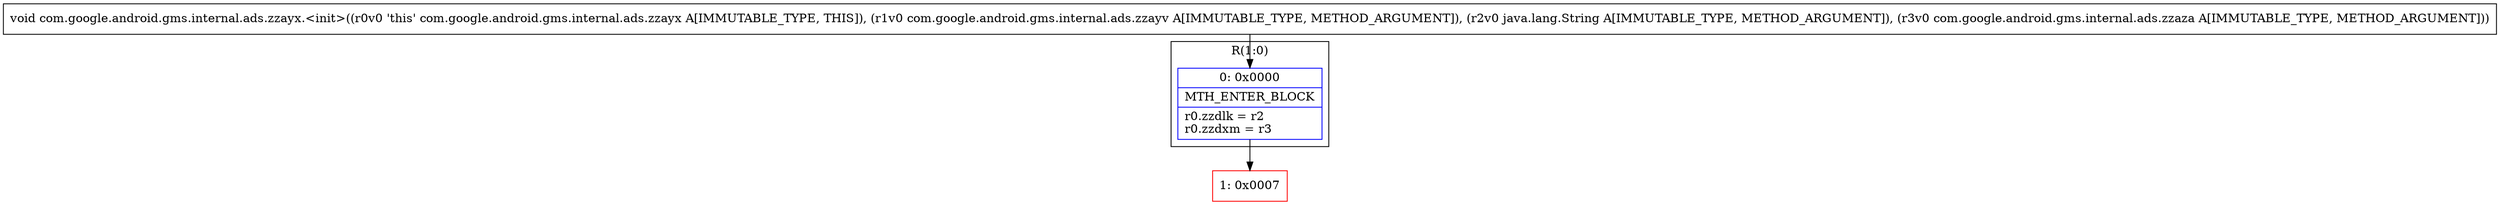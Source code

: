 digraph "CFG forcom.google.android.gms.internal.ads.zzayx.\<init\>(Lcom\/google\/android\/gms\/internal\/ads\/zzayv;Ljava\/lang\/String;Lcom\/google\/android\/gms\/internal\/ads\/zzaza;)V" {
subgraph cluster_Region_280004950 {
label = "R(1:0)";
node [shape=record,color=blue];
Node_0 [shape=record,label="{0\:\ 0x0000|MTH_ENTER_BLOCK\l|r0.zzdlk = r2\lr0.zzdxm = r3\l}"];
}
Node_1 [shape=record,color=red,label="{1\:\ 0x0007}"];
MethodNode[shape=record,label="{void com.google.android.gms.internal.ads.zzayx.\<init\>((r0v0 'this' com.google.android.gms.internal.ads.zzayx A[IMMUTABLE_TYPE, THIS]), (r1v0 com.google.android.gms.internal.ads.zzayv A[IMMUTABLE_TYPE, METHOD_ARGUMENT]), (r2v0 java.lang.String A[IMMUTABLE_TYPE, METHOD_ARGUMENT]), (r3v0 com.google.android.gms.internal.ads.zzaza A[IMMUTABLE_TYPE, METHOD_ARGUMENT])) }"];
MethodNode -> Node_0;
Node_0 -> Node_1;
}

